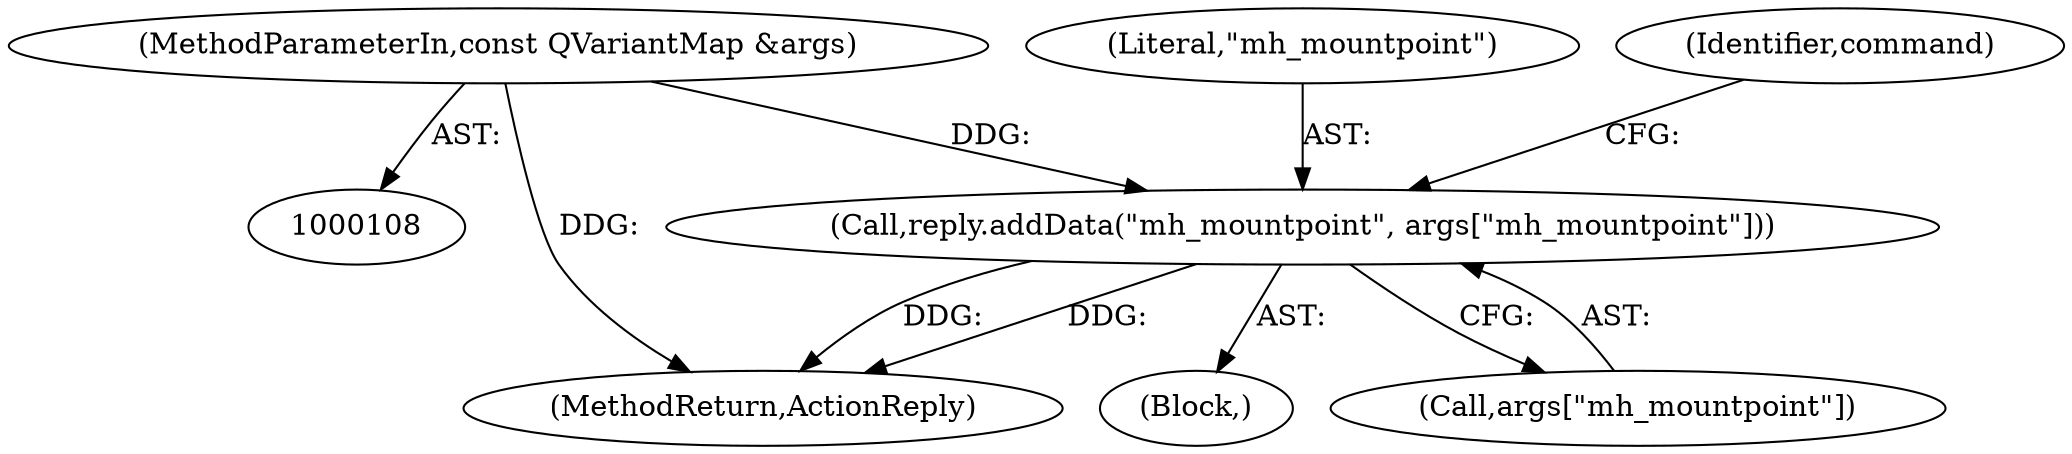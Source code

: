 digraph "0_kde_71554140bdaede27b95dbe4c9b5a028a83c83cce_0@array" {
"1000130" [label="(Call,reply.addData(\"mh_mountpoint\", args[\"mh_mountpoint\"]))"];
"1000109" [label="(MethodParameterIn,const QVariantMap &args)"];
"1000147" [label="(MethodReturn,ActionReply)"];
"1000131" [label="(Literal,\"mh_mountpoint\")"];
"1000110" [label="(Block,)"];
"1000109" [label="(MethodParameterIn,const QVariantMap &args)"];
"1000132" [label="(Call,args[\"mh_mountpoint\"])"];
"1000136" [label="(Identifier,command)"];
"1000130" [label="(Call,reply.addData(\"mh_mountpoint\", args[\"mh_mountpoint\"]))"];
"1000130" -> "1000110"  [label="AST: "];
"1000130" -> "1000132"  [label="CFG: "];
"1000131" -> "1000130"  [label="AST: "];
"1000132" -> "1000130"  [label="AST: "];
"1000136" -> "1000130"  [label="CFG: "];
"1000130" -> "1000147"  [label="DDG: "];
"1000130" -> "1000147"  [label="DDG: "];
"1000109" -> "1000130"  [label="DDG: "];
"1000109" -> "1000108"  [label="AST: "];
"1000109" -> "1000147"  [label="DDG: "];
}
